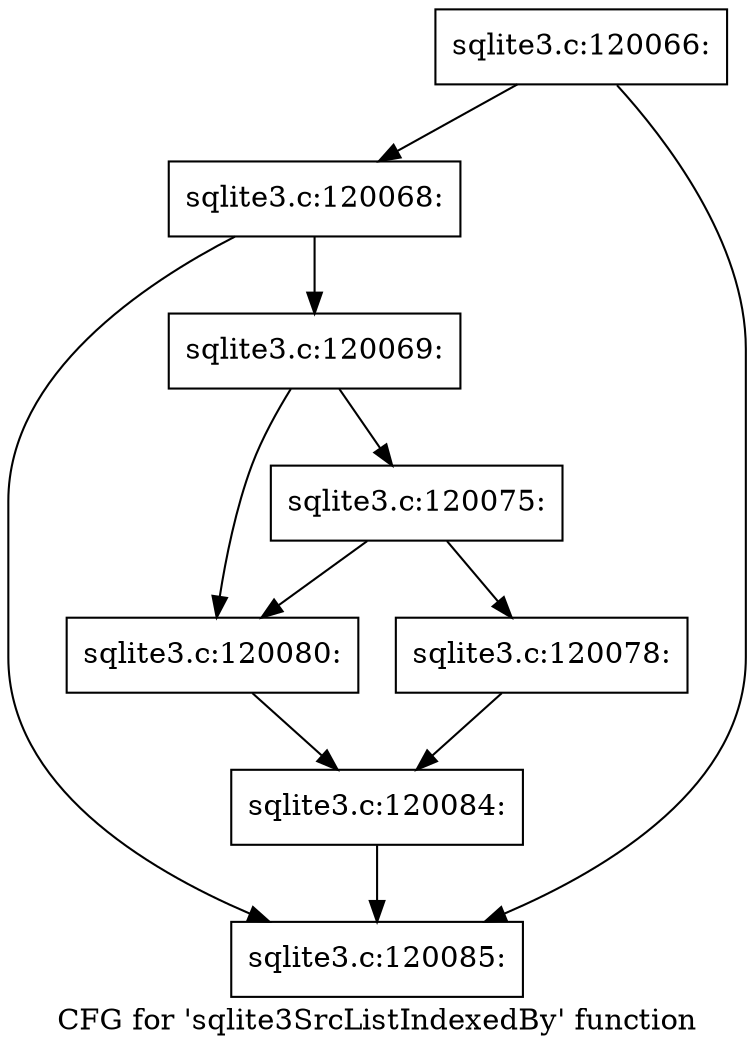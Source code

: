 digraph "CFG for 'sqlite3SrcListIndexedBy' function" {
	label="CFG for 'sqlite3SrcListIndexedBy' function";

	Node0x55c0f9cb6790 [shape=record,label="{sqlite3.c:120066:}"];
	Node0x55c0f9cb6790 -> Node0x55c0f9cbd7d0;
	Node0x55c0f9cb6790 -> Node0x55c0f9cbd780;
	Node0x55c0f9cbd7d0 [shape=record,label="{sqlite3.c:120068:}"];
	Node0x55c0f9cbd7d0 -> Node0x55c0f9cb6d50;
	Node0x55c0f9cbd7d0 -> Node0x55c0f9cbd780;
	Node0x55c0f9cb6d50 [shape=record,label="{sqlite3.c:120069:}"];
	Node0x55c0f9cb6d50 -> Node0x55c0f9cbe900;
	Node0x55c0f9cb6d50 -> Node0x55c0f9cbe8b0;
	Node0x55c0f9cbe900 [shape=record,label="{sqlite3.c:120075:}"];
	Node0x55c0f9cbe900 -> Node0x55c0f9cbe8b0;
	Node0x55c0f9cbe900 -> Node0x55c0f9cbe810;
	Node0x55c0f9cbe810 [shape=record,label="{sqlite3.c:120078:}"];
	Node0x55c0f9cbe810 -> Node0x55c0f9cbe860;
	Node0x55c0f9cbe8b0 [shape=record,label="{sqlite3.c:120080:}"];
	Node0x55c0f9cbe8b0 -> Node0x55c0f9cbe860;
	Node0x55c0f9cbe860 [shape=record,label="{sqlite3.c:120084:}"];
	Node0x55c0f9cbe860 -> Node0x55c0f9cbd780;
	Node0x55c0f9cbd780 [shape=record,label="{sqlite3.c:120085:}"];
}
